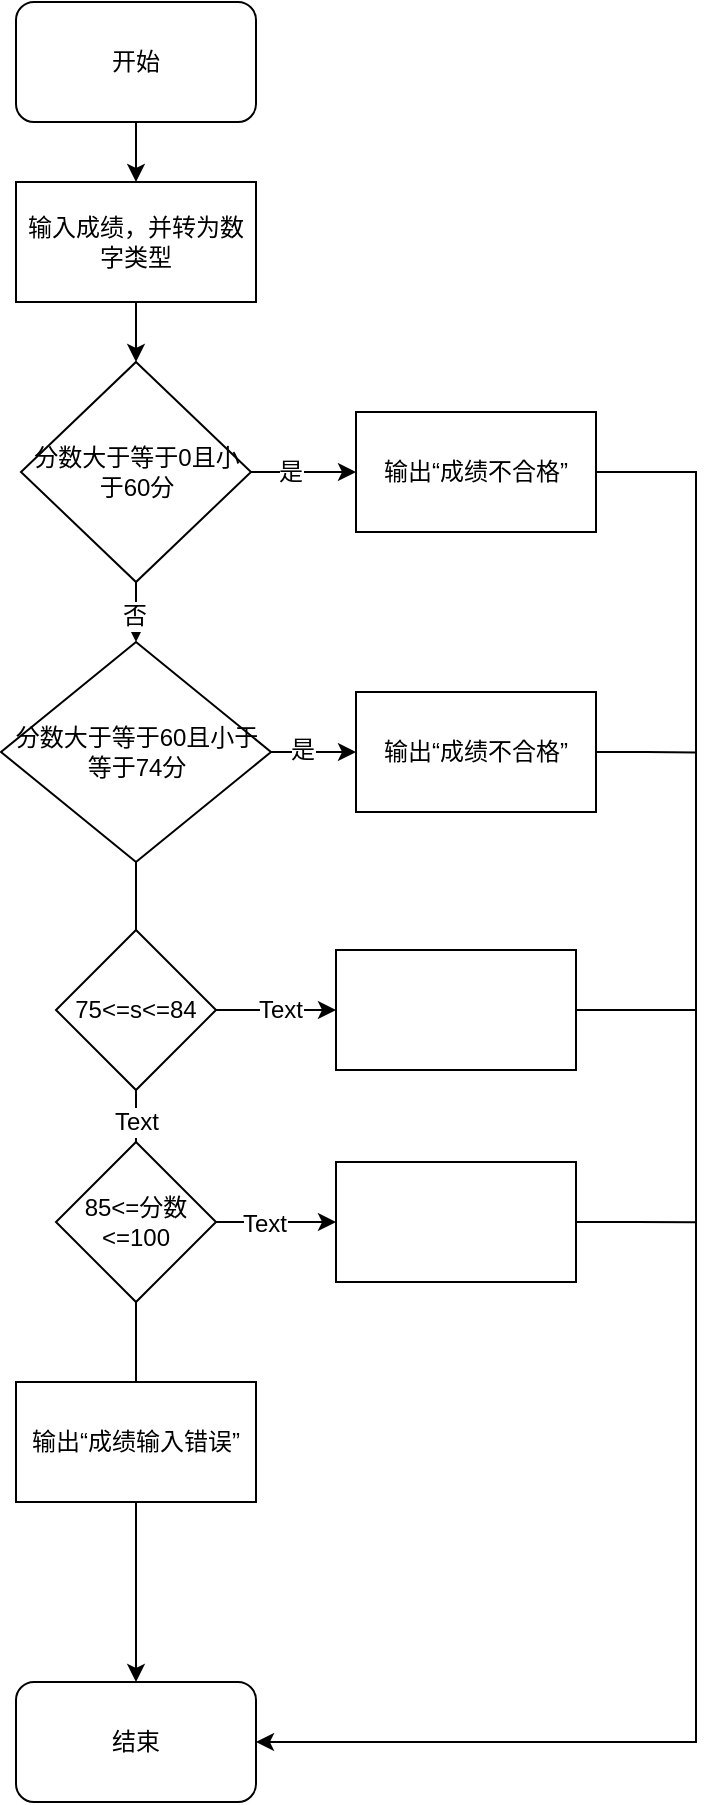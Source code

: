<mxfile version="20.5.3" type="github">
  <diagram id="C5RBs43oDa-KdzZeNtuy" name="Page-1">
    <mxGraphModel dx="864" dy="466" grid="1" gridSize="10" guides="1" tooltips="1" connect="1" arrows="1" fold="1" page="1" pageScale="1" pageWidth="827" pageHeight="1169" math="0" shadow="0">
      <root>
        <mxCell id="WIyWlLk6GJQsqaUBKTNV-0" />
        <mxCell id="WIyWlLk6GJQsqaUBKTNV-1" parent="WIyWlLk6GJQsqaUBKTNV-0" />
        <mxCell id="qA5iwVe9poIZNBPkpW-O-31" value="" style="edgeStyle=orthogonalEdgeStyle;rounded=0;orthogonalLoop=1;jettySize=auto;html=1;startArrow=none;startFill=0;endArrow=classic;endFill=1;" edge="1" parent="WIyWlLk6GJQsqaUBKTNV-1" source="qA5iwVe9poIZNBPkpW-O-24" target="qA5iwVe9poIZNBPkpW-O-30">
          <mxGeometry relative="1" as="geometry" />
        </mxCell>
        <mxCell id="qA5iwVe9poIZNBPkpW-O-24" value="开始" style="rounded=1;whiteSpace=wrap;html=1;shadow=0;glass=0;sketch=0;fillColor=default;" vertex="1" parent="WIyWlLk6GJQsqaUBKTNV-1">
          <mxGeometry x="300" y="40" width="120" height="60" as="geometry" />
        </mxCell>
        <mxCell id="qA5iwVe9poIZNBPkpW-O-25" value="结束" style="rounded=1;whiteSpace=wrap;html=1;shadow=0;glass=0;sketch=0;fillColor=default;" vertex="1" parent="WIyWlLk6GJQsqaUBKTNV-1">
          <mxGeometry x="300" y="880" width="120" height="60" as="geometry" />
        </mxCell>
        <mxCell id="qA5iwVe9poIZNBPkpW-O-33" value="" style="edgeStyle=orthogonalEdgeStyle;rounded=0;orthogonalLoop=1;jettySize=auto;html=1;startArrow=none;startFill=0;endArrow=classic;endFill=1;" edge="1" parent="WIyWlLk6GJQsqaUBKTNV-1" source="qA5iwVe9poIZNBPkpW-O-30" target="qA5iwVe9poIZNBPkpW-O-32">
          <mxGeometry relative="1" as="geometry" />
        </mxCell>
        <mxCell id="qA5iwVe9poIZNBPkpW-O-30" value="输入成绩，并转为数字类型" style="whiteSpace=wrap;html=1;rounded=0;shadow=0;glass=0;sketch=0;" vertex="1" parent="WIyWlLk6GJQsqaUBKTNV-1">
          <mxGeometry x="300" y="130" width="120" height="60" as="geometry" />
        </mxCell>
        <mxCell id="qA5iwVe9poIZNBPkpW-O-36" value="" style="edgeStyle=orthogonalEdgeStyle;rounded=0;orthogonalLoop=1;jettySize=auto;html=1;fontSize=12;startArrow=none;startFill=0;endArrow=classic;endFill=1;" edge="1" parent="WIyWlLk6GJQsqaUBKTNV-1" source="qA5iwVe9poIZNBPkpW-O-32" target="qA5iwVe9poIZNBPkpW-O-35">
          <mxGeometry relative="1" as="geometry" />
        </mxCell>
        <mxCell id="qA5iwVe9poIZNBPkpW-O-37" value="是" style="edgeLabel;html=1;align=center;verticalAlign=middle;resizable=0;points=[];fontSize=12;" vertex="1" connectable="0" parent="qA5iwVe9poIZNBPkpW-O-36">
          <mxGeometry x="-0.253" relative="1" as="geometry">
            <mxPoint as="offset" />
          </mxGeometry>
        </mxCell>
        <mxCell id="qA5iwVe9poIZNBPkpW-O-40" value="" style="edgeStyle=orthogonalEdgeStyle;rounded=0;orthogonalLoop=1;jettySize=auto;html=1;fontSize=12;startArrow=none;startFill=0;endArrow=classic;endFill=1;" edge="1" parent="WIyWlLk6GJQsqaUBKTNV-1" source="qA5iwVe9poIZNBPkpW-O-32" target="qA5iwVe9poIZNBPkpW-O-39">
          <mxGeometry relative="1" as="geometry" />
        </mxCell>
        <mxCell id="qA5iwVe9poIZNBPkpW-O-41" value="否" style="edgeLabel;html=1;align=center;verticalAlign=middle;resizable=0;points=[];fontSize=12;" vertex="1" connectable="0" parent="qA5iwVe9poIZNBPkpW-O-40">
          <mxGeometry x="-0.072" y="1" relative="1" as="geometry">
            <mxPoint as="offset" />
          </mxGeometry>
        </mxCell>
        <mxCell id="qA5iwVe9poIZNBPkpW-O-32" value="&lt;font style=&quot;font-size: 12px;&quot;&gt;分数大于等于0且小于60分&lt;/font&gt;" style="rhombus;whiteSpace=wrap;html=1;rounded=0;shadow=0;glass=0;sketch=0;" vertex="1" parent="WIyWlLk6GJQsqaUBKTNV-1">
          <mxGeometry x="302.5" y="220" width="115" height="110" as="geometry" />
        </mxCell>
        <mxCell id="qA5iwVe9poIZNBPkpW-O-38" style="edgeStyle=orthogonalEdgeStyle;rounded=0;orthogonalLoop=1;jettySize=auto;html=1;entryX=1;entryY=0.5;entryDx=0;entryDy=0;fontSize=12;startArrow=none;startFill=0;endArrow=classic;endFill=1;" edge="1" parent="WIyWlLk6GJQsqaUBKTNV-1" source="qA5iwVe9poIZNBPkpW-O-35" target="qA5iwVe9poIZNBPkpW-O-25">
          <mxGeometry relative="1" as="geometry">
            <Array as="points">
              <mxPoint x="640" y="275" />
              <mxPoint x="640" y="910" />
            </Array>
          </mxGeometry>
        </mxCell>
        <mxCell id="qA5iwVe9poIZNBPkpW-O-35" value="输出“成绩不合格”" style="whiteSpace=wrap;html=1;rounded=0;shadow=0;glass=0;sketch=0;" vertex="1" parent="WIyWlLk6GJQsqaUBKTNV-1">
          <mxGeometry x="470" y="245" width="120" height="60" as="geometry" />
        </mxCell>
        <mxCell id="qA5iwVe9poIZNBPkpW-O-43" value="" style="edgeStyle=orthogonalEdgeStyle;rounded=0;orthogonalLoop=1;jettySize=auto;html=1;fontSize=12;startArrow=none;startFill=0;endArrow=classic;endFill=1;" edge="1" parent="WIyWlLk6GJQsqaUBKTNV-1" source="qA5iwVe9poIZNBPkpW-O-39" target="qA5iwVe9poIZNBPkpW-O-42">
          <mxGeometry relative="1" as="geometry" />
        </mxCell>
        <mxCell id="qA5iwVe9poIZNBPkpW-O-44" value="是" style="edgeLabel;html=1;align=center;verticalAlign=middle;resizable=0;points=[];fontSize=12;" vertex="1" connectable="0" parent="qA5iwVe9poIZNBPkpW-O-43">
          <mxGeometry x="-0.278" y="1" relative="1" as="geometry">
            <mxPoint as="offset" />
          </mxGeometry>
        </mxCell>
        <mxCell id="qA5iwVe9poIZNBPkpW-O-48" value="" style="edgeStyle=orthogonalEdgeStyle;rounded=0;orthogonalLoop=1;jettySize=auto;html=1;fontSize=12;startArrow=none;startFill=0;endArrow=none;endFill=0;" edge="1" parent="WIyWlLk6GJQsqaUBKTNV-1" source="qA5iwVe9poIZNBPkpW-O-39" target="qA5iwVe9poIZNBPkpW-O-47">
          <mxGeometry relative="1" as="geometry" />
        </mxCell>
        <mxCell id="qA5iwVe9poIZNBPkpW-O-39" value="分数大于等于60且小于等于74分" style="rhombus;whiteSpace=wrap;html=1;rounded=0;shadow=0;glass=0;sketch=0;" vertex="1" parent="WIyWlLk6GJQsqaUBKTNV-1">
          <mxGeometry x="292.5" y="360" width="135" height="110" as="geometry" />
        </mxCell>
        <mxCell id="qA5iwVe9poIZNBPkpW-O-46" style="edgeStyle=orthogonalEdgeStyle;rounded=0;orthogonalLoop=1;jettySize=auto;html=1;exitX=1;exitY=0.5;exitDx=0;exitDy=0;fontSize=12;startArrow=none;startFill=0;endArrow=none;endFill=0;" edge="1" parent="WIyWlLk6GJQsqaUBKTNV-1" source="qA5iwVe9poIZNBPkpW-O-42">
          <mxGeometry relative="1" as="geometry">
            <mxPoint x="640" y="415.231" as="targetPoint" />
          </mxGeometry>
        </mxCell>
        <mxCell id="qA5iwVe9poIZNBPkpW-O-42" value="输出“成绩不合格”" style="whiteSpace=wrap;html=1;rounded=0;shadow=0;glass=0;sketch=0;" vertex="1" parent="WIyWlLk6GJQsqaUBKTNV-1">
          <mxGeometry x="470" y="385" width="120" height="60" as="geometry" />
        </mxCell>
        <mxCell id="qA5iwVe9poIZNBPkpW-O-50" value="" style="edgeStyle=orthogonalEdgeStyle;rounded=0;orthogonalLoop=1;jettySize=auto;html=1;fontSize=12;startArrow=none;startFill=0;endArrow=none;endFill=0;" edge="1" parent="WIyWlLk6GJQsqaUBKTNV-1" source="qA5iwVe9poIZNBPkpW-O-47" target="qA5iwVe9poIZNBPkpW-O-49">
          <mxGeometry relative="1" as="geometry" />
        </mxCell>
        <mxCell id="qA5iwVe9poIZNBPkpW-O-57" value="Text" style="edgeLabel;html=1;align=center;verticalAlign=middle;resizable=0;points=[];fontSize=12;" vertex="1" connectable="0" parent="qA5iwVe9poIZNBPkpW-O-50">
          <mxGeometry x="-0.086" relative="1" as="geometry">
            <mxPoint as="offset" />
          </mxGeometry>
        </mxCell>
        <mxCell id="qA5iwVe9poIZNBPkpW-O-53" value="" style="edgeStyle=orthogonalEdgeStyle;rounded=0;orthogonalLoop=1;jettySize=auto;html=1;fontSize=12;startArrow=none;startFill=0;endArrow=classic;endFill=1;" edge="1" parent="WIyWlLk6GJQsqaUBKTNV-1" source="qA5iwVe9poIZNBPkpW-O-47" target="qA5iwVe9poIZNBPkpW-O-52">
          <mxGeometry relative="1" as="geometry" />
        </mxCell>
        <mxCell id="qA5iwVe9poIZNBPkpW-O-56" value="Text" style="edgeLabel;html=1;align=center;verticalAlign=middle;resizable=0;points=[];fontSize=12;" vertex="1" connectable="0" parent="qA5iwVe9poIZNBPkpW-O-53">
          <mxGeometry x="0.052" relative="1" as="geometry">
            <mxPoint as="offset" />
          </mxGeometry>
        </mxCell>
        <mxCell id="qA5iwVe9poIZNBPkpW-O-47" value="75&amp;lt;=s&amp;lt;=84" style="rhombus;whiteSpace=wrap;html=1;rounded=0;shadow=0;glass=0;sketch=0;" vertex="1" parent="WIyWlLk6GJQsqaUBKTNV-1">
          <mxGeometry x="320" y="504" width="80" height="80" as="geometry" />
        </mxCell>
        <mxCell id="qA5iwVe9poIZNBPkpW-O-55" value="" style="edgeStyle=orthogonalEdgeStyle;rounded=0;orthogonalLoop=1;jettySize=auto;html=1;fontSize=12;startArrow=none;startFill=0;endArrow=classic;endFill=1;" edge="1" parent="WIyWlLk6GJQsqaUBKTNV-1" source="qA5iwVe9poIZNBPkpW-O-49" target="qA5iwVe9poIZNBPkpW-O-54">
          <mxGeometry relative="1" as="geometry" />
        </mxCell>
        <mxCell id="qA5iwVe9poIZNBPkpW-O-58" value="Text" style="edgeLabel;html=1;align=center;verticalAlign=middle;resizable=0;points=[];fontSize=12;" vertex="1" connectable="0" parent="qA5iwVe9poIZNBPkpW-O-55">
          <mxGeometry x="-0.204" y="-1" relative="1" as="geometry">
            <mxPoint as="offset" />
          </mxGeometry>
        </mxCell>
        <mxCell id="qA5iwVe9poIZNBPkpW-O-69" value="" style="edgeStyle=orthogonalEdgeStyle;rounded=0;orthogonalLoop=1;jettySize=auto;html=1;fontSize=12;startArrow=none;startFill=0;endArrow=none;endFill=0;" edge="1" parent="WIyWlLk6GJQsqaUBKTNV-1" source="qA5iwVe9poIZNBPkpW-O-49" target="qA5iwVe9poIZNBPkpW-O-68">
          <mxGeometry relative="1" as="geometry" />
        </mxCell>
        <mxCell id="qA5iwVe9poIZNBPkpW-O-49" value="85&amp;lt;=分数&amp;lt;=100" style="rhombus;whiteSpace=wrap;html=1;rounded=0;shadow=0;glass=0;sketch=0;" vertex="1" parent="WIyWlLk6GJQsqaUBKTNV-1">
          <mxGeometry x="320" y="610" width="80" height="80" as="geometry" />
        </mxCell>
        <mxCell id="qA5iwVe9poIZNBPkpW-O-60" style="edgeStyle=orthogonalEdgeStyle;rounded=0;orthogonalLoop=1;jettySize=auto;html=1;exitX=1;exitY=0.5;exitDx=0;exitDy=0;fontSize=12;startArrow=none;startFill=0;endArrow=none;endFill=0;" edge="1" parent="WIyWlLk6GJQsqaUBKTNV-1" source="qA5iwVe9poIZNBPkpW-O-52">
          <mxGeometry relative="1" as="geometry">
            <mxPoint x="640" y="543.949" as="targetPoint" />
          </mxGeometry>
        </mxCell>
        <mxCell id="qA5iwVe9poIZNBPkpW-O-52" value="" style="whiteSpace=wrap;html=1;rounded=0;shadow=0;glass=0;sketch=0;" vertex="1" parent="WIyWlLk6GJQsqaUBKTNV-1">
          <mxGeometry x="460" y="514" width="120" height="60" as="geometry" />
        </mxCell>
        <mxCell id="qA5iwVe9poIZNBPkpW-O-61" style="edgeStyle=orthogonalEdgeStyle;rounded=0;orthogonalLoop=1;jettySize=auto;html=1;exitX=1;exitY=0.5;exitDx=0;exitDy=0;fontSize=12;startArrow=none;startFill=0;endArrow=none;endFill=0;" edge="1" parent="WIyWlLk6GJQsqaUBKTNV-1" source="qA5iwVe9poIZNBPkpW-O-54">
          <mxGeometry relative="1" as="geometry">
            <mxPoint x="640" y="650.103" as="targetPoint" />
          </mxGeometry>
        </mxCell>
        <mxCell id="qA5iwVe9poIZNBPkpW-O-54" value="" style="whiteSpace=wrap;html=1;rounded=0;shadow=0;glass=0;sketch=0;" vertex="1" parent="WIyWlLk6GJQsqaUBKTNV-1">
          <mxGeometry x="460" y="620" width="120" height="60" as="geometry" />
        </mxCell>
        <mxCell id="qA5iwVe9poIZNBPkpW-O-70" style="edgeStyle=orthogonalEdgeStyle;rounded=0;orthogonalLoop=1;jettySize=auto;html=1;exitX=0.5;exitY=1;exitDx=0;exitDy=0;entryX=0.5;entryY=0;entryDx=0;entryDy=0;fontSize=12;startArrow=none;startFill=0;endArrow=classic;endFill=1;" edge="1" parent="WIyWlLk6GJQsqaUBKTNV-1" source="qA5iwVe9poIZNBPkpW-O-68" target="qA5iwVe9poIZNBPkpW-O-25">
          <mxGeometry relative="1" as="geometry" />
        </mxCell>
        <mxCell id="qA5iwVe9poIZNBPkpW-O-68" value="输出“成绩输入错误”" style="whiteSpace=wrap;html=1;rounded=0;shadow=0;glass=0;sketch=0;" vertex="1" parent="WIyWlLk6GJQsqaUBKTNV-1">
          <mxGeometry x="300" y="730" width="120" height="60" as="geometry" />
        </mxCell>
      </root>
    </mxGraphModel>
  </diagram>
</mxfile>
